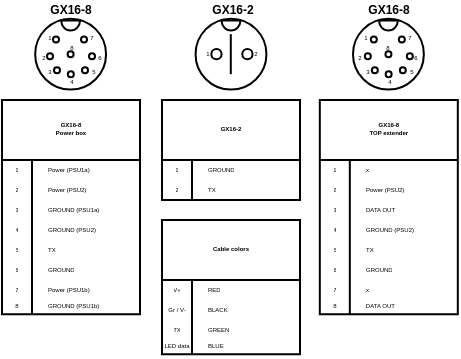 <mxfile version="20.7.4" type="device"><diagram id="WJKdMYklm4ZY4u1drcMd" name="Pagina-1"><mxGraphModel dx="319" dy="186" grid="0" gridSize="10" guides="1" tooltips="1" connect="1" arrows="1" fold="1" page="1" pageScale="1" pageWidth="1169" pageHeight="827" math="0" shadow="0"><root><mxCell id="0"/><mxCell id="1" parent="0"/><mxCell id="GL9WSU-Zhc49t8zvJ9MG-1" value="" style="ellipse;whiteSpace=wrap;html=1;aspect=fixed;" parent="1" vertex="1"><mxGeometry x="26.59" y="39.37" width="35.433" height="35.43" as="geometry"/></mxCell><mxCell id="GL9WSU-Zhc49t8zvJ9MG-2" value="" style="ellipse;whiteSpace=wrap;html=1;aspect=fixed;" parent="1" vertex="1"><mxGeometry x="42.81" y="55.58" width="3" height="3" as="geometry"/></mxCell><mxCell id="GL9WSU-Zhc49t8zvJ9MG-9" value="" style="ellipse;whiteSpace=wrap;html=1;aspect=fixed;" parent="1" vertex="1"><mxGeometry x="35.5" y="48.27" width="3" height="3" as="geometry"/></mxCell><mxCell id="GL9WSU-Zhc49t8zvJ9MG-10" value="" style="ellipse;whiteSpace=wrap;html=1;aspect=fixed;" parent="1" vertex="1"><mxGeometry x="36" y="63.59" width="3" height="3" as="geometry"/></mxCell><mxCell id="GL9WSU-Zhc49t8zvJ9MG-11" value="" style="ellipse;whiteSpace=wrap;html=1;aspect=fixed;" parent="1" vertex="1"><mxGeometry x="32.5" y="56.59" width="3" height="3" as="geometry"/></mxCell><mxCell id="GL9WSU-Zhc49t8zvJ9MG-12" value="" style="ellipse;whiteSpace=wrap;html=1;aspect=fixed;" parent="1" vertex="1"><mxGeometry x="49.5" y="48.27" width="3" height="3" as="geometry"/></mxCell><mxCell id="GL9WSU-Zhc49t8zvJ9MG-13" value="" style="ellipse;whiteSpace=wrap;html=1;aspect=fixed;" parent="1" vertex="1"><mxGeometry x="53.5" y="56.59" width="3" height="3" as="geometry"/></mxCell><mxCell id="GL9WSU-Zhc49t8zvJ9MG-14" value="" style="ellipse;whiteSpace=wrap;html=1;aspect=fixed;" parent="1" vertex="1"><mxGeometry x="50" y="63.59" width="3" height="3" as="geometry"/></mxCell><mxCell id="GL9WSU-Zhc49t8zvJ9MG-15" value="1" style="text;html=1;strokeColor=none;fillColor=none;align=center;verticalAlign=middle;whiteSpace=wrap;rounded=0;fontSize=3;" parent="1" vertex="1"><mxGeometry x="28.5" y="46.27" width="10" height="5" as="geometry"/></mxCell><mxCell id="GL9WSU-Zhc49t8zvJ9MG-16" value="2" style="text;html=1;strokeColor=none;fillColor=none;align=center;verticalAlign=middle;whiteSpace=wrap;rounded=0;fontSize=3;" parent="1" vertex="1"><mxGeometry x="25.5" y="56.59" width="10" height="5" as="geometry"/></mxCell><mxCell id="GL9WSU-Zhc49t8zvJ9MG-17" value="3" style="text;html=1;strokeColor=none;fillColor=none;align=center;verticalAlign=middle;whiteSpace=wrap;rounded=0;fontSize=3;" parent="1" vertex="1"><mxGeometry x="29" y="63.59" width="10" height="5" as="geometry"/></mxCell><mxCell id="GL9WSU-Zhc49t8zvJ9MG-19" value="5" style="text;html=1;strokeColor=none;fillColor=none;align=center;verticalAlign=middle;whiteSpace=wrap;rounded=0;fontSize=3;" parent="1" vertex="1"><mxGeometry x="51" y="63.59" width="10" height="5" as="geometry"/></mxCell><mxCell id="GL9WSU-Zhc49t8zvJ9MG-20" value="6" style="text;html=1;strokeColor=none;fillColor=none;align=center;verticalAlign=middle;whiteSpace=wrap;rounded=0;fontSize=3;" parent="1" vertex="1"><mxGeometry x="53.5" y="56.59" width="10" height="5" as="geometry"/></mxCell><mxCell id="GL9WSU-Zhc49t8zvJ9MG-21" value="7" style="text;html=1;strokeColor=none;fillColor=none;align=center;verticalAlign=middle;whiteSpace=wrap;rounded=0;fontSize=3;" parent="1" vertex="1"><mxGeometry x="50" y="46.27" width="10" height="5" as="geometry"/></mxCell><mxCell id="GL9WSU-Zhc49t8zvJ9MG-22" value="8" style="text;html=1;strokeColor=none;fillColor=none;align=center;verticalAlign=middle;whiteSpace=wrap;rounded=0;fontSize=3;" parent="1" vertex="1"><mxGeometry x="39.5" y="51.59" width="10" height="5" as="geometry"/></mxCell><mxCell id="GL9WSU-Zhc49t8zvJ9MG-26" value="" style="verticalLabelPosition=bottom;verticalAlign=top;html=1;shape=mxgraph.basic.half_circle;fontSize=3;movable=1;resizable=1;rotatable=1;deletable=1;editable=1;connectable=1;fixDash=0;shadow=0;sketch=0;" parent="1" vertex="1"><mxGeometry x="39.6" y="40.27" width="9.41" height="5" as="geometry"/></mxCell><mxCell id="GL9WSU-Zhc49t8zvJ9MG-27" value="" style="ellipse;whiteSpace=wrap;html=1;aspect=fixed;" parent="1" vertex="1"><mxGeometry x="106.78" y="39.37" width="35.433" height="35.43" as="geometry"/></mxCell><mxCell id="GL9WSU-Zhc49t8zvJ9MG-29" value="" style="ellipse;whiteSpace=wrap;html=1;aspect=fixed;" parent="1" vertex="1"><mxGeometry x="114.67" y="54.53" width="5.118" height="5.12" as="geometry"/></mxCell><mxCell id="GL9WSU-Zhc49t8zvJ9MG-34" value="" style="ellipse;whiteSpace=wrap;html=1;aspect=fixed;" parent="1" vertex="1"><mxGeometry x="130.15" y="54.53" width="5.118" height="5.12" as="geometry"/></mxCell><mxCell id="GL9WSU-Zhc49t8zvJ9MG-35" value="1" style="text;html=1;strokeColor=none;fillColor=none;align=center;verticalAlign=middle;whiteSpace=wrap;rounded=0;fontSize=3;" parent="1" vertex="1"><mxGeometry x="107.73" y="54.65" width="10" height="5" as="geometry"/></mxCell><mxCell id="GL9WSU-Zhc49t8zvJ9MG-38" value="2" style="text;html=1;strokeColor=none;fillColor=none;align=center;verticalAlign=middle;whiteSpace=wrap;rounded=0;fontSize=3;" parent="1" vertex="1"><mxGeometry x="132.21" y="54.65" width="10" height="5" as="geometry"/></mxCell><mxCell id="GL9WSU-Zhc49t8zvJ9MG-42" value="" style="verticalLabelPosition=bottom;verticalAlign=top;html=1;shape=mxgraph.basic.half_circle;fontSize=3;movable=1;resizable=1;rotatable=1;deletable=1;editable=1;connectable=1;fixDash=0;shadow=0;sketch=0;" parent="1" vertex="1"><mxGeometry x="119.79" y="40.27" width="9.41" height="5" as="geometry"/></mxCell><mxCell id="GL9WSU-Zhc49t8zvJ9MG-44" value="" style="endArrow=none;html=1;rounded=0;fontSize=3;" parent="1" edge="1"><mxGeometry width="50" height="50" relative="1" as="geometry"><mxPoint x="124.4" y="67.09" as="sourcePoint"/><mxPoint x="124.4" y="47.09" as="targetPoint"/></mxGeometry></mxCell><mxCell id="GL9WSU-Zhc49t8zvJ9MG-59" value="GX16-8&#10;Power box" style="shape=table;startSize=30;container=1;collapsible=0;childLayout=tableLayout;fixedRows=1;rowLines=0;fontStyle=1;shadow=0;sketch=0;strokeColor=#000000;fontSize=3;" parent="1" vertex="1"><mxGeometry x="10" y="80" width="69" height="107.1" as="geometry"/></mxCell><mxCell id="GL9WSU-Zhc49t8zvJ9MG-60" value="" style="shape=tableRow;horizontal=0;startSize=0;swimlaneHead=0;swimlaneBody=0;top=0;left=0;bottom=0;right=0;collapsible=0;dropTarget=0;fillColor=none;points=[[0,0.5],[1,0.5]];portConstraint=eastwest;shadow=0;sketch=0;strokeColor=#000000;fontSize=3;" parent="GL9WSU-Zhc49t8zvJ9MG-59" vertex="1"><mxGeometry y="30" width="69" height="10" as="geometry"/></mxCell><mxCell id="GL9WSU-Zhc49t8zvJ9MG-61" value="1" style="shape=partialRectangle;html=1;whiteSpace=wrap;connectable=0;fillColor=none;top=0;left=0;bottom=0;right=0;overflow=hidden;pointerEvents=1;shadow=0;sketch=0;strokeColor=#000000;fontSize=3;" parent="GL9WSU-Zhc49t8zvJ9MG-60" vertex="1"><mxGeometry width="15" height="10" as="geometry"><mxRectangle width="15" height="10" as="alternateBounds"/></mxGeometry></mxCell><mxCell id="GL9WSU-Zhc49t8zvJ9MG-62" value="Power (PSU1a)" style="shape=partialRectangle;html=1;whiteSpace=wrap;connectable=0;fillColor=none;top=0;left=0;bottom=0;right=0;align=left;spacingLeft=6;overflow=hidden;shadow=0;sketch=0;strokeColor=#000000;fontSize=3;" parent="GL9WSU-Zhc49t8zvJ9MG-60" vertex="1"><mxGeometry x="15" width="54" height="10" as="geometry"><mxRectangle width="54" height="10" as="alternateBounds"/></mxGeometry></mxCell><mxCell id="GL9WSU-Zhc49t8zvJ9MG-63" value="" style="shape=tableRow;horizontal=0;startSize=0;swimlaneHead=0;swimlaneBody=0;top=0;left=0;bottom=0;right=0;collapsible=0;dropTarget=0;fillColor=none;points=[[0,0.5],[1,0.5]];portConstraint=eastwest;shadow=0;sketch=0;strokeColor=#000000;fontSize=3;" parent="GL9WSU-Zhc49t8zvJ9MG-59" vertex="1"><mxGeometry y="40" width="69" height="10" as="geometry"/></mxCell><mxCell id="GL9WSU-Zhc49t8zvJ9MG-64" value="2" style="shape=partialRectangle;html=1;whiteSpace=wrap;connectable=0;fillColor=none;top=0;left=0;bottom=0;right=0;overflow=hidden;shadow=0;sketch=0;strokeColor=#000000;fontSize=3;" parent="GL9WSU-Zhc49t8zvJ9MG-63" vertex="1"><mxGeometry width="15" height="10" as="geometry"><mxRectangle width="15" height="10" as="alternateBounds"/></mxGeometry></mxCell><mxCell id="GL9WSU-Zhc49t8zvJ9MG-65" value="Power&amp;nbsp;(PSU2)" style="shape=partialRectangle;html=1;whiteSpace=wrap;connectable=0;fillColor=none;top=0;left=0;bottom=0;right=0;align=left;spacingLeft=6;overflow=hidden;shadow=0;sketch=0;strokeColor=#000000;fontSize=3;" parent="GL9WSU-Zhc49t8zvJ9MG-63" vertex="1"><mxGeometry x="15" width="54" height="10" as="geometry"><mxRectangle width="54" height="10" as="alternateBounds"/></mxGeometry></mxCell><mxCell id="GL9WSU-Zhc49t8zvJ9MG-66" value="" style="shape=tableRow;horizontal=0;startSize=0;swimlaneHead=0;swimlaneBody=0;top=0;left=0;bottom=0;right=0;collapsible=0;dropTarget=0;fillColor=none;points=[[0,0.5],[1,0.5]];portConstraint=eastwest;shadow=0;sketch=0;strokeColor=#000000;fontSize=3;" parent="GL9WSU-Zhc49t8zvJ9MG-59" vertex="1"><mxGeometry y="50" width="69" height="10" as="geometry"/></mxCell><mxCell id="GL9WSU-Zhc49t8zvJ9MG-67" value="3" style="shape=partialRectangle;html=1;whiteSpace=wrap;connectable=0;fillColor=none;top=0;left=0;bottom=0;right=0;overflow=hidden;shadow=0;sketch=0;strokeColor=#000000;fontSize=3;" parent="GL9WSU-Zhc49t8zvJ9MG-66" vertex="1"><mxGeometry width="15" height="10" as="geometry"><mxRectangle width="15" height="10" as="alternateBounds"/></mxGeometry></mxCell><mxCell id="GL9WSU-Zhc49t8zvJ9MG-68" value="GROUND&amp;nbsp;(PSU1a)" style="shape=partialRectangle;html=1;whiteSpace=wrap;connectable=0;fillColor=none;top=0;left=0;bottom=0;right=0;align=left;spacingLeft=6;overflow=hidden;shadow=0;sketch=0;strokeColor=#000000;fontSize=3;" parent="GL9WSU-Zhc49t8zvJ9MG-66" vertex="1"><mxGeometry x="15" width="54" height="10" as="geometry"><mxRectangle width="54" height="10" as="alternateBounds"/></mxGeometry></mxCell><mxCell id="GL9WSU-Zhc49t8zvJ9MG-90" style="shape=tableRow;horizontal=0;startSize=0;swimlaneHead=0;swimlaneBody=0;top=0;left=0;bottom=0;right=0;collapsible=0;dropTarget=0;fillColor=none;points=[[0,0.5],[1,0.5]];portConstraint=eastwest;shadow=0;sketch=0;strokeColor=#000000;fontSize=3;" parent="GL9WSU-Zhc49t8zvJ9MG-59" vertex="1"><mxGeometry y="60" width="69" height="10" as="geometry"/></mxCell><mxCell id="GL9WSU-Zhc49t8zvJ9MG-91" value="4" style="shape=partialRectangle;html=1;whiteSpace=wrap;connectable=0;fillColor=none;top=0;left=0;bottom=0;right=0;overflow=hidden;shadow=0;sketch=0;strokeColor=#000000;fontSize=3;" parent="GL9WSU-Zhc49t8zvJ9MG-90" vertex="1"><mxGeometry width="15" height="10" as="geometry"><mxRectangle width="15" height="10" as="alternateBounds"/></mxGeometry></mxCell><mxCell id="GL9WSU-Zhc49t8zvJ9MG-92" value="&lt;span style=&quot;&quot;&gt;GROUND&amp;nbsp;(PSU2)&lt;/span&gt;" style="shape=partialRectangle;html=1;whiteSpace=wrap;connectable=0;fillColor=none;top=0;left=0;bottom=0;right=0;align=left;spacingLeft=6;overflow=hidden;shadow=0;sketch=0;strokeColor=#000000;fontSize=3;" parent="GL9WSU-Zhc49t8zvJ9MG-90" vertex="1"><mxGeometry x="15" width="54" height="10" as="geometry"><mxRectangle width="54" height="10" as="alternateBounds"/></mxGeometry></mxCell><mxCell id="GL9WSU-Zhc49t8zvJ9MG-93" style="shape=tableRow;horizontal=0;startSize=0;swimlaneHead=0;swimlaneBody=0;top=0;left=0;bottom=0;right=0;collapsible=0;dropTarget=0;fillColor=none;points=[[0,0.5],[1,0.5]];portConstraint=eastwest;shadow=0;sketch=0;strokeColor=#000000;fontSize=3;" parent="GL9WSU-Zhc49t8zvJ9MG-59" vertex="1"><mxGeometry y="70" width="69" height="10" as="geometry"/></mxCell><mxCell id="GL9WSU-Zhc49t8zvJ9MG-94" value="5" style="shape=partialRectangle;html=1;whiteSpace=wrap;connectable=0;fillColor=none;top=0;left=0;bottom=0;right=0;overflow=hidden;shadow=0;sketch=0;strokeColor=#000000;fontSize=3;" parent="GL9WSU-Zhc49t8zvJ9MG-93" vertex="1"><mxGeometry width="15" height="10" as="geometry"><mxRectangle width="15" height="10" as="alternateBounds"/></mxGeometry></mxCell><mxCell id="GL9WSU-Zhc49t8zvJ9MG-95" value="TX" style="shape=partialRectangle;html=1;whiteSpace=wrap;connectable=0;fillColor=none;top=0;left=0;bottom=0;right=0;align=left;spacingLeft=6;overflow=hidden;shadow=0;sketch=0;strokeColor=#000000;fontSize=3;" parent="GL9WSU-Zhc49t8zvJ9MG-93" vertex="1"><mxGeometry x="15" width="54" height="10" as="geometry"><mxRectangle width="54" height="10" as="alternateBounds"/></mxGeometry></mxCell><mxCell id="GL9WSU-Zhc49t8zvJ9MG-96" style="shape=tableRow;horizontal=0;startSize=0;swimlaneHead=0;swimlaneBody=0;top=0;left=0;bottom=0;right=0;collapsible=0;dropTarget=0;fillColor=none;points=[[0,0.5],[1,0.5]];portConstraint=eastwest;shadow=0;sketch=0;strokeColor=#000000;fontSize=3;" parent="GL9WSU-Zhc49t8zvJ9MG-59" vertex="1"><mxGeometry y="80" width="69" height="10" as="geometry"/></mxCell><mxCell id="GL9WSU-Zhc49t8zvJ9MG-97" value="6" style="shape=partialRectangle;html=1;whiteSpace=wrap;connectable=0;fillColor=none;top=0;left=0;bottom=0;right=0;overflow=hidden;shadow=0;sketch=0;strokeColor=#000000;fontSize=3;" parent="GL9WSU-Zhc49t8zvJ9MG-96" vertex="1"><mxGeometry width="15" height="10" as="geometry"><mxRectangle width="15" height="10" as="alternateBounds"/></mxGeometry></mxCell><mxCell id="GL9WSU-Zhc49t8zvJ9MG-98" value="GROUND" style="shape=partialRectangle;html=1;whiteSpace=wrap;connectable=0;fillColor=none;top=0;left=0;bottom=0;right=0;align=left;spacingLeft=6;overflow=hidden;shadow=0;sketch=0;strokeColor=#000000;fontSize=3;" parent="GL9WSU-Zhc49t8zvJ9MG-96" vertex="1"><mxGeometry x="15" width="54" height="10" as="geometry"><mxRectangle width="54" height="10" as="alternateBounds"/></mxGeometry></mxCell><mxCell id="GL9WSU-Zhc49t8zvJ9MG-99" style="shape=tableRow;horizontal=0;startSize=0;swimlaneHead=0;swimlaneBody=0;top=0;left=0;bottom=0;right=0;collapsible=0;dropTarget=0;fillColor=none;points=[[0,0.5],[1,0.5]];portConstraint=eastwest;shadow=0;sketch=0;strokeColor=#000000;fontSize=3;" parent="GL9WSU-Zhc49t8zvJ9MG-59" vertex="1"><mxGeometry y="90" width="69" height="10" as="geometry"/></mxCell><mxCell id="GL9WSU-Zhc49t8zvJ9MG-100" value="7" style="shape=partialRectangle;html=1;whiteSpace=wrap;connectable=0;fillColor=none;top=0;left=0;bottom=0;right=0;overflow=hidden;shadow=0;sketch=0;strokeColor=#000000;fontSize=3;" parent="GL9WSU-Zhc49t8zvJ9MG-99" vertex="1"><mxGeometry width="15" height="10" as="geometry"><mxRectangle width="15" height="10" as="alternateBounds"/></mxGeometry></mxCell><mxCell id="GL9WSU-Zhc49t8zvJ9MG-101" value="Power (PSU1b)" style="shape=partialRectangle;html=1;whiteSpace=wrap;connectable=0;fillColor=none;top=0;left=0;bottom=0;right=0;align=left;spacingLeft=6;overflow=hidden;shadow=0;sketch=0;strokeColor=#000000;fontSize=3;" parent="GL9WSU-Zhc49t8zvJ9MG-99" vertex="1"><mxGeometry x="15" width="54" height="10" as="geometry"><mxRectangle width="54" height="10" as="alternateBounds"/></mxGeometry></mxCell><mxCell id="lCDIce7aIcI9r0JeW63N-15" value="" style="shape=tableRow;horizontal=0;startSize=0;swimlaneHead=0;swimlaneBody=0;fillColor=none;collapsible=0;dropTarget=0;points=[[0,0.5],[1,0.5]];portConstraint=eastwest;top=0;left=0;right=0;bottom=0;" parent="GL9WSU-Zhc49t8zvJ9MG-59" vertex="1"><mxGeometry y="100" width="69" height="7" as="geometry"/></mxCell><mxCell id="lCDIce7aIcI9r0JeW63N-16" value="8" style="shape=partialRectangle;connectable=0;fillColor=none;top=0;left=0;bottom=0;right=0;fontStyle=0;overflow=hidden;fontSize=3;" parent="lCDIce7aIcI9r0JeW63N-15" vertex="1"><mxGeometry width="15" height="7" as="geometry"><mxRectangle width="15" height="7" as="alternateBounds"/></mxGeometry></mxCell><mxCell id="lCDIce7aIcI9r0JeW63N-17" value="GROUND (PSU1b)" style="shape=partialRectangle;connectable=0;fillColor=none;top=0;left=0;bottom=0;right=0;align=left;spacingLeft=6;fontStyle=0;overflow=hidden;fontSize=3;" parent="lCDIce7aIcI9r0JeW63N-15" vertex="1"><mxGeometry x="15" width="54" height="7" as="geometry"><mxRectangle width="54" height="7" as="alternateBounds"/></mxGeometry></mxCell><mxCell id="GL9WSU-Zhc49t8zvJ9MG-102" value="GX16-2" style="shape=table;startSize=30;container=1;collapsible=0;childLayout=tableLayout;fixedRows=1;rowLines=0;fontStyle=1;shadow=0;sketch=0;strokeColor=#000000;fontSize=3;" parent="1" vertex="1"><mxGeometry x="90" y="80" width="69" height="50" as="geometry"/></mxCell><mxCell id="GL9WSU-Zhc49t8zvJ9MG-121" style="shape=tableRow;horizontal=0;startSize=0;swimlaneHead=0;swimlaneBody=0;top=0;left=0;bottom=0;right=0;collapsible=0;dropTarget=0;fillColor=none;points=[[0,0.5],[1,0.5]];portConstraint=eastwest;shadow=0;sketch=0;strokeColor=#000000;fontSize=3;" parent="GL9WSU-Zhc49t8zvJ9MG-102" vertex="1"><mxGeometry y="30" width="69" height="10" as="geometry"/></mxCell><mxCell id="GL9WSU-Zhc49t8zvJ9MG-122" value="1" style="shape=partialRectangle;html=1;whiteSpace=wrap;connectable=0;fillColor=none;top=0;left=0;bottom=0;right=0;overflow=hidden;shadow=0;sketch=0;strokeColor=#000000;fontSize=3;" parent="GL9WSU-Zhc49t8zvJ9MG-121" vertex="1"><mxGeometry width="15" height="10" as="geometry"><mxRectangle width="15" height="10" as="alternateBounds"/></mxGeometry></mxCell><mxCell id="GL9WSU-Zhc49t8zvJ9MG-123" value="GROUND" style="shape=partialRectangle;html=1;whiteSpace=wrap;connectable=0;fillColor=none;top=0;left=0;bottom=0;right=0;align=left;spacingLeft=6;overflow=hidden;shadow=0;sketch=0;strokeColor=#000000;fontSize=3;" parent="GL9WSU-Zhc49t8zvJ9MG-121" vertex="1"><mxGeometry x="15" width="54" height="10" as="geometry"><mxRectangle width="54" height="10" as="alternateBounds"/></mxGeometry></mxCell><mxCell id="GL9WSU-Zhc49t8zvJ9MG-118" style="shape=tableRow;horizontal=0;startSize=0;swimlaneHead=0;swimlaneBody=0;top=0;left=0;bottom=0;right=0;collapsible=0;dropTarget=0;fillColor=none;points=[[0,0.5],[1,0.5]];portConstraint=eastwest;shadow=0;sketch=0;strokeColor=#000000;fontSize=3;" parent="GL9WSU-Zhc49t8zvJ9MG-102" vertex="1"><mxGeometry y="40" width="69" height="10" as="geometry"/></mxCell><mxCell id="GL9WSU-Zhc49t8zvJ9MG-119" value="2" style="shape=partialRectangle;html=1;whiteSpace=wrap;connectable=0;fillColor=none;top=0;left=0;bottom=0;right=0;overflow=hidden;shadow=0;sketch=0;strokeColor=#000000;fontSize=3;" parent="GL9WSU-Zhc49t8zvJ9MG-118" vertex="1"><mxGeometry width="15" height="10" as="geometry"><mxRectangle width="15" height="10" as="alternateBounds"/></mxGeometry></mxCell><mxCell id="GL9WSU-Zhc49t8zvJ9MG-120" value="TX" style="shape=partialRectangle;html=1;whiteSpace=wrap;connectable=0;fillColor=none;top=0;left=0;bottom=0;right=0;align=left;spacingLeft=6;overflow=hidden;shadow=0;sketch=0;strokeColor=#000000;fontSize=3;" parent="GL9WSU-Zhc49t8zvJ9MG-118" vertex="1"><mxGeometry x="15" width="54" height="10" as="geometry"><mxRectangle width="54" height="10" as="alternateBounds"/></mxGeometry></mxCell><mxCell id="GL9WSU-Zhc49t8zvJ9MG-124" value="GX16-8" style="text;strokeColor=none;fillColor=none;html=1;fontSize=6;fontStyle=1;verticalAlign=middle;align=center;shadow=0;sketch=0;" parent="1" vertex="1"><mxGeometry x="31.16" y="30.01" width="26.28" height="9.36" as="geometry"/></mxCell><mxCell id="GL9WSU-Zhc49t8zvJ9MG-147" value="GX16-2" style="text;strokeColor=none;fillColor=none;html=1;fontSize=6;fontStyle=1;verticalAlign=middle;align=center;shadow=0;sketch=0;" parent="1" vertex="1"><mxGeometry x="111.36" y="30.01" width="26.28" height="9.36" as="geometry"/></mxCell><mxCell id="lCDIce7aIcI9r0JeW63N-1" value="" style="ellipse;whiteSpace=wrap;html=1;aspect=fixed;" parent="1" vertex="1"><mxGeometry x="42.91" y="65.59" width="3" height="3" as="geometry"/></mxCell><mxCell id="lCDIce7aIcI9r0JeW63N-2" value="4" style="text;html=1;strokeColor=none;fillColor=none;align=center;verticalAlign=middle;whiteSpace=wrap;rounded=0;fontSize=3;" parent="1" vertex="1"><mxGeometry x="40" y="68.59" width="10" height="5" as="geometry"/></mxCell><mxCell id="lCDIce7aIcI9r0JeW63N-31" value="Cable colors" style="shape=table;startSize=30;container=1;collapsible=0;childLayout=tableLayout;fixedRows=1;rowLines=0;fontStyle=1;shadow=0;sketch=0;strokeColor=#000000;fontSize=3;" parent="1" vertex="1"><mxGeometry x="90" y="140" width="69" height="67.1" as="geometry"/></mxCell><mxCell id="lCDIce7aIcI9r0JeW63N-32" value="" style="shape=tableRow;horizontal=0;startSize=0;swimlaneHead=0;swimlaneBody=0;top=0;left=0;bottom=0;right=0;collapsible=0;dropTarget=0;fillColor=none;points=[[0,0.5],[1,0.5]];portConstraint=eastwest;shadow=0;sketch=0;strokeColor=#000000;fontSize=3;" parent="lCDIce7aIcI9r0JeW63N-31" vertex="1"><mxGeometry y="30" width="69" height="10" as="geometry"/></mxCell><mxCell id="lCDIce7aIcI9r0JeW63N-33" value="V+" style="shape=partialRectangle;html=1;whiteSpace=wrap;connectable=0;fillColor=none;top=0;left=0;bottom=0;right=0;overflow=hidden;pointerEvents=1;shadow=0;sketch=0;strokeColor=#000000;fontSize=3;" parent="lCDIce7aIcI9r0JeW63N-32" vertex="1"><mxGeometry width="15" height="10" as="geometry"><mxRectangle width="15" height="10" as="alternateBounds"/></mxGeometry></mxCell><mxCell id="lCDIce7aIcI9r0JeW63N-34" value="RED" style="shape=partialRectangle;html=1;whiteSpace=wrap;connectable=0;fillColor=none;top=0;left=0;bottom=0;right=0;align=left;spacingLeft=6;overflow=hidden;shadow=0;sketch=0;strokeColor=#000000;fontSize=3;" parent="lCDIce7aIcI9r0JeW63N-32" vertex="1"><mxGeometry x="15" width="54" height="10" as="geometry"><mxRectangle width="54" height="10" as="alternateBounds"/></mxGeometry></mxCell><mxCell id="lCDIce7aIcI9r0JeW63N-35" value="" style="shape=tableRow;horizontal=0;startSize=0;swimlaneHead=0;swimlaneBody=0;top=0;left=0;bottom=0;right=0;collapsible=0;dropTarget=0;fillColor=none;points=[[0,0.5],[1,0.5]];portConstraint=eastwest;shadow=0;sketch=0;strokeColor=#000000;fontSize=3;" parent="lCDIce7aIcI9r0JeW63N-31" vertex="1"><mxGeometry y="40" width="69" height="10" as="geometry"/></mxCell><mxCell id="lCDIce7aIcI9r0JeW63N-36" value="Gr / V-" style="shape=partialRectangle;html=1;whiteSpace=wrap;connectable=0;fillColor=none;top=0;left=0;bottom=0;right=0;overflow=hidden;shadow=0;sketch=0;strokeColor=#000000;fontSize=3;" parent="lCDIce7aIcI9r0JeW63N-35" vertex="1"><mxGeometry width="15" height="10" as="geometry"><mxRectangle width="15" height="10" as="alternateBounds"/></mxGeometry></mxCell><mxCell id="lCDIce7aIcI9r0JeW63N-37" value="BLACK" style="shape=partialRectangle;html=1;whiteSpace=wrap;connectable=0;fillColor=none;top=0;left=0;bottom=0;right=0;align=left;spacingLeft=6;overflow=hidden;shadow=0;sketch=0;strokeColor=#000000;fontSize=3;" parent="lCDIce7aIcI9r0JeW63N-35" vertex="1"><mxGeometry x="15" width="54" height="10" as="geometry"><mxRectangle width="54" height="10" as="alternateBounds"/></mxGeometry></mxCell><mxCell id="lCDIce7aIcI9r0JeW63N-38" value="" style="shape=tableRow;horizontal=0;startSize=0;swimlaneHead=0;swimlaneBody=0;top=0;left=0;bottom=0;right=0;collapsible=0;dropTarget=0;fillColor=none;points=[[0,0.5],[1,0.5]];portConstraint=eastwest;shadow=0;sketch=0;strokeColor=#000000;fontSize=3;" parent="lCDIce7aIcI9r0JeW63N-31" vertex="1"><mxGeometry y="50" width="69" height="10" as="geometry"/></mxCell><mxCell id="lCDIce7aIcI9r0JeW63N-39" value="TX" style="shape=partialRectangle;html=1;whiteSpace=wrap;connectable=0;fillColor=none;top=0;left=0;bottom=0;right=0;overflow=hidden;shadow=0;sketch=0;strokeColor=#000000;fontSize=3;" parent="lCDIce7aIcI9r0JeW63N-38" vertex="1"><mxGeometry width="15" height="10" as="geometry"><mxRectangle width="15" height="10" as="alternateBounds"/></mxGeometry></mxCell><mxCell id="lCDIce7aIcI9r0JeW63N-40" value="GREEN" style="shape=partialRectangle;html=1;whiteSpace=wrap;connectable=0;fillColor=none;top=0;left=0;bottom=0;right=0;align=left;spacingLeft=6;overflow=hidden;shadow=0;sketch=0;strokeColor=#000000;fontSize=3;" parent="lCDIce7aIcI9r0JeW63N-38" vertex="1"><mxGeometry x="15" width="54" height="10" as="geometry"><mxRectangle width="54" height="10" as="alternateBounds"/></mxGeometry></mxCell><mxCell id="lCDIce7aIcI9r0JeW63N-53" value="" style="shape=tableRow;horizontal=0;startSize=0;swimlaneHead=0;swimlaneBody=0;fillColor=none;collapsible=0;dropTarget=0;points=[[0,0.5],[1,0.5]];portConstraint=eastwest;top=0;left=0;right=0;bottom=0;" parent="lCDIce7aIcI9r0JeW63N-31" vertex="1"><mxGeometry y="60" width="69" height="7" as="geometry"/></mxCell><mxCell id="lCDIce7aIcI9r0JeW63N-54" value="LED data" style="shape=partialRectangle;connectable=0;fillColor=none;top=0;left=0;bottom=0;right=0;fontStyle=0;overflow=hidden;fontSize=3;" parent="lCDIce7aIcI9r0JeW63N-53" vertex="1"><mxGeometry width="15" height="7" as="geometry"><mxRectangle width="15" height="7" as="alternateBounds"/></mxGeometry></mxCell><mxCell id="lCDIce7aIcI9r0JeW63N-55" value="BLUE" style="shape=partialRectangle;connectable=0;fillColor=none;top=0;left=0;bottom=0;right=0;align=left;spacingLeft=6;fontStyle=0;overflow=hidden;fontSize=3;" parent="lCDIce7aIcI9r0JeW63N-53" vertex="1"><mxGeometry x="15" width="54" height="7" as="geometry"><mxRectangle width="54" height="7" as="alternateBounds"/></mxGeometry></mxCell><mxCell id="lCDIce7aIcI9r0JeW63N-62" value="" style="ellipse;whiteSpace=wrap;html=1;aspect=fixed;" parent="1" vertex="1"><mxGeometry x="185.5" y="39.37" width="35.433" height="35.43" as="geometry"/></mxCell><mxCell id="lCDIce7aIcI9r0JeW63N-63" value="" style="ellipse;whiteSpace=wrap;html=1;aspect=fixed;" parent="1" vertex="1"><mxGeometry x="201.72" y="55.58" width="3" height="3" as="geometry"/></mxCell><mxCell id="lCDIce7aIcI9r0JeW63N-64" value="" style="ellipse;whiteSpace=wrap;html=1;aspect=fixed;" parent="1" vertex="1"><mxGeometry x="194.41" y="48.27" width="3" height="3" as="geometry"/></mxCell><mxCell id="lCDIce7aIcI9r0JeW63N-65" value="" style="ellipse;whiteSpace=wrap;html=1;aspect=fixed;" parent="1" vertex="1"><mxGeometry x="194.91" y="63.59" width="3" height="3" as="geometry"/></mxCell><mxCell id="lCDIce7aIcI9r0JeW63N-66" value="" style="ellipse;whiteSpace=wrap;html=1;aspect=fixed;" parent="1" vertex="1"><mxGeometry x="191.41" y="56.59" width="3" height="3" as="geometry"/></mxCell><mxCell id="lCDIce7aIcI9r0JeW63N-67" value="" style="ellipse;whiteSpace=wrap;html=1;aspect=fixed;" parent="1" vertex="1"><mxGeometry x="208.41" y="48.27" width="3" height="3" as="geometry"/></mxCell><mxCell id="lCDIce7aIcI9r0JeW63N-68" value="" style="ellipse;whiteSpace=wrap;html=1;aspect=fixed;" parent="1" vertex="1"><mxGeometry x="212.41" y="56.59" width="3" height="3" as="geometry"/></mxCell><mxCell id="lCDIce7aIcI9r0JeW63N-69" value="" style="ellipse;whiteSpace=wrap;html=1;aspect=fixed;" parent="1" vertex="1"><mxGeometry x="208.91" y="63.59" width="3" height="3" as="geometry"/></mxCell><mxCell id="lCDIce7aIcI9r0JeW63N-70" value="1" style="text;html=1;strokeColor=none;fillColor=none;align=center;verticalAlign=middle;whiteSpace=wrap;rounded=0;fontSize=3;" parent="1" vertex="1"><mxGeometry x="187.41" y="46.27" width="10" height="5" as="geometry"/></mxCell><mxCell id="lCDIce7aIcI9r0JeW63N-71" value="2" style="text;html=1;strokeColor=none;fillColor=none;align=center;verticalAlign=middle;whiteSpace=wrap;rounded=0;fontSize=3;" parent="1" vertex="1"><mxGeometry x="184.41" y="56.59" width="10" height="5" as="geometry"/></mxCell><mxCell id="lCDIce7aIcI9r0JeW63N-72" value="3" style="text;html=1;strokeColor=none;fillColor=none;align=center;verticalAlign=middle;whiteSpace=wrap;rounded=0;fontSize=3;" parent="1" vertex="1"><mxGeometry x="187.91" y="63.59" width="10" height="5" as="geometry"/></mxCell><mxCell id="lCDIce7aIcI9r0JeW63N-73" value="5" style="text;html=1;strokeColor=none;fillColor=none;align=center;verticalAlign=middle;whiteSpace=wrap;rounded=0;fontSize=3;" parent="1" vertex="1"><mxGeometry x="209.91" y="63.59" width="10" height="5" as="geometry"/></mxCell><mxCell id="lCDIce7aIcI9r0JeW63N-74" value="6" style="text;html=1;strokeColor=none;fillColor=none;align=center;verticalAlign=middle;whiteSpace=wrap;rounded=0;fontSize=3;" parent="1" vertex="1"><mxGeometry x="212.41" y="56.59" width="10" height="5" as="geometry"/></mxCell><mxCell id="lCDIce7aIcI9r0JeW63N-75" value="7" style="text;html=1;strokeColor=none;fillColor=none;align=center;verticalAlign=middle;whiteSpace=wrap;rounded=0;fontSize=3;" parent="1" vertex="1"><mxGeometry x="208.91" y="46.27" width="10" height="5" as="geometry"/></mxCell><mxCell id="lCDIce7aIcI9r0JeW63N-76" value="8" style="text;html=1;strokeColor=none;fillColor=none;align=center;verticalAlign=middle;whiteSpace=wrap;rounded=0;fontSize=3;" parent="1" vertex="1"><mxGeometry x="198.41" y="51.59" width="10" height="5" as="geometry"/></mxCell><mxCell id="lCDIce7aIcI9r0JeW63N-77" value="" style="verticalLabelPosition=bottom;verticalAlign=top;html=1;shape=mxgraph.basic.half_circle;fontSize=3;movable=1;resizable=1;rotatable=1;deletable=1;editable=1;connectable=1;fixDash=0;shadow=0;sketch=0;" parent="1" vertex="1"><mxGeometry x="198.51" y="40.27" width="9.41" height="5" as="geometry"/></mxCell><mxCell id="lCDIce7aIcI9r0JeW63N-78" value="GX16-8&#10;TOP extender" style="shape=table;startSize=30;container=1;collapsible=0;childLayout=tableLayout;fixedRows=1;rowLines=0;fontStyle=1;shadow=0;sketch=0;strokeColor=#000000;fontSize=3;" parent="1" vertex="1"><mxGeometry x="168.91" y="80" width="69" height="107.1" as="geometry"/></mxCell><mxCell id="lCDIce7aIcI9r0JeW63N-79" value="" style="shape=tableRow;horizontal=0;startSize=0;swimlaneHead=0;swimlaneBody=0;top=0;left=0;bottom=0;right=0;collapsible=0;dropTarget=0;fillColor=none;points=[[0,0.5],[1,0.5]];portConstraint=eastwest;shadow=0;sketch=0;strokeColor=#000000;fontSize=3;" parent="lCDIce7aIcI9r0JeW63N-78" vertex="1"><mxGeometry y="30" width="69" height="10" as="geometry"/></mxCell><mxCell id="lCDIce7aIcI9r0JeW63N-80" value="1" style="shape=partialRectangle;html=1;whiteSpace=wrap;connectable=0;fillColor=none;top=0;left=0;bottom=0;right=0;overflow=hidden;pointerEvents=1;shadow=0;sketch=0;strokeColor=#000000;fontSize=3;" parent="lCDIce7aIcI9r0JeW63N-79" vertex="1"><mxGeometry width="15" height="10" as="geometry"><mxRectangle width="15" height="10" as="alternateBounds"/></mxGeometry></mxCell><mxCell id="lCDIce7aIcI9r0JeW63N-81" value="x" style="shape=partialRectangle;html=1;whiteSpace=wrap;connectable=0;fillColor=none;top=0;left=0;bottom=0;right=0;align=left;spacingLeft=6;overflow=hidden;shadow=0;sketch=0;strokeColor=#000000;fontSize=3;" parent="lCDIce7aIcI9r0JeW63N-79" vertex="1"><mxGeometry x="15" width="54" height="10" as="geometry"><mxRectangle width="54" height="10" as="alternateBounds"/></mxGeometry></mxCell><mxCell id="lCDIce7aIcI9r0JeW63N-82" value="" style="shape=tableRow;horizontal=0;startSize=0;swimlaneHead=0;swimlaneBody=0;top=0;left=0;bottom=0;right=0;collapsible=0;dropTarget=0;fillColor=none;points=[[0,0.5],[1,0.5]];portConstraint=eastwest;shadow=0;sketch=0;strokeColor=#000000;fontSize=3;" parent="lCDIce7aIcI9r0JeW63N-78" vertex="1"><mxGeometry y="40" width="69" height="10" as="geometry"/></mxCell><mxCell id="lCDIce7aIcI9r0JeW63N-83" value="2" style="shape=partialRectangle;html=1;whiteSpace=wrap;connectable=0;fillColor=none;top=0;left=0;bottom=0;right=0;overflow=hidden;shadow=0;sketch=0;strokeColor=#000000;fontSize=3;" parent="lCDIce7aIcI9r0JeW63N-82" vertex="1"><mxGeometry width="15" height="10" as="geometry"><mxRectangle width="15" height="10" as="alternateBounds"/></mxGeometry></mxCell><mxCell id="lCDIce7aIcI9r0JeW63N-84" value="Power&amp;nbsp;(PSU2)" style="shape=partialRectangle;html=1;whiteSpace=wrap;connectable=0;fillColor=none;top=0;left=0;bottom=0;right=0;align=left;spacingLeft=6;overflow=hidden;shadow=0;sketch=0;strokeColor=#000000;fontSize=3;" parent="lCDIce7aIcI9r0JeW63N-82" vertex="1"><mxGeometry x="15" width="54" height="10" as="geometry"><mxRectangle width="54" height="10" as="alternateBounds"/></mxGeometry></mxCell><mxCell id="lCDIce7aIcI9r0JeW63N-85" value="" style="shape=tableRow;horizontal=0;startSize=0;swimlaneHead=0;swimlaneBody=0;top=0;left=0;bottom=0;right=0;collapsible=0;dropTarget=0;fillColor=none;points=[[0,0.5],[1,0.5]];portConstraint=eastwest;shadow=0;sketch=0;strokeColor=#000000;fontSize=3;" parent="lCDIce7aIcI9r0JeW63N-78" vertex="1"><mxGeometry y="50" width="69" height="10" as="geometry"/></mxCell><mxCell id="lCDIce7aIcI9r0JeW63N-86" value="3" style="shape=partialRectangle;html=1;whiteSpace=wrap;connectable=0;fillColor=none;top=0;left=0;bottom=0;right=0;overflow=hidden;shadow=0;sketch=0;strokeColor=#000000;fontSize=3;" parent="lCDIce7aIcI9r0JeW63N-85" vertex="1"><mxGeometry width="15" height="10" as="geometry"><mxRectangle width="15" height="10" as="alternateBounds"/></mxGeometry></mxCell><mxCell id="lCDIce7aIcI9r0JeW63N-87" value="DATA OUT" style="shape=partialRectangle;html=1;whiteSpace=wrap;connectable=0;fillColor=none;top=0;left=0;bottom=0;right=0;align=left;spacingLeft=6;overflow=hidden;shadow=0;sketch=0;strokeColor=#000000;fontSize=3;" parent="lCDIce7aIcI9r0JeW63N-85" vertex="1"><mxGeometry x="15" width="54" height="10" as="geometry"><mxRectangle width="54" height="10" as="alternateBounds"/></mxGeometry></mxCell><mxCell id="lCDIce7aIcI9r0JeW63N-88" style="shape=tableRow;horizontal=0;startSize=0;swimlaneHead=0;swimlaneBody=0;top=0;left=0;bottom=0;right=0;collapsible=0;dropTarget=0;fillColor=none;points=[[0,0.5],[1,0.5]];portConstraint=eastwest;shadow=0;sketch=0;strokeColor=#000000;fontSize=3;" parent="lCDIce7aIcI9r0JeW63N-78" vertex="1"><mxGeometry y="60" width="69" height="10" as="geometry"/></mxCell><mxCell id="lCDIce7aIcI9r0JeW63N-89" value="4" style="shape=partialRectangle;html=1;whiteSpace=wrap;connectable=0;fillColor=none;top=0;left=0;bottom=0;right=0;overflow=hidden;shadow=0;sketch=0;strokeColor=#000000;fontSize=3;" parent="lCDIce7aIcI9r0JeW63N-88" vertex="1"><mxGeometry width="15" height="10" as="geometry"><mxRectangle width="15" height="10" as="alternateBounds"/></mxGeometry></mxCell><mxCell id="lCDIce7aIcI9r0JeW63N-90" value="GROUND&amp;nbsp;(PSU2)" style="shape=partialRectangle;html=1;whiteSpace=wrap;connectable=0;fillColor=none;top=0;left=0;bottom=0;right=0;align=left;spacingLeft=6;overflow=hidden;shadow=0;sketch=0;strokeColor=#000000;fontSize=3;" parent="lCDIce7aIcI9r0JeW63N-88" vertex="1"><mxGeometry x="15" width="54" height="10" as="geometry"><mxRectangle width="54" height="10" as="alternateBounds"/></mxGeometry></mxCell><mxCell id="lCDIce7aIcI9r0JeW63N-91" style="shape=tableRow;horizontal=0;startSize=0;swimlaneHead=0;swimlaneBody=0;top=0;left=0;bottom=0;right=0;collapsible=0;dropTarget=0;fillColor=none;points=[[0,0.5],[1,0.5]];portConstraint=eastwest;shadow=0;sketch=0;strokeColor=#000000;fontSize=3;" parent="lCDIce7aIcI9r0JeW63N-78" vertex="1"><mxGeometry y="70" width="69" height="10" as="geometry"/></mxCell><mxCell id="lCDIce7aIcI9r0JeW63N-92" value="5" style="shape=partialRectangle;html=1;whiteSpace=wrap;connectable=0;fillColor=none;top=0;left=0;bottom=0;right=0;overflow=hidden;shadow=0;sketch=0;strokeColor=#000000;fontSize=3;" parent="lCDIce7aIcI9r0JeW63N-91" vertex="1"><mxGeometry width="15" height="10" as="geometry"><mxRectangle width="15" height="10" as="alternateBounds"/></mxGeometry></mxCell><mxCell id="lCDIce7aIcI9r0JeW63N-93" value="TX" style="shape=partialRectangle;html=1;whiteSpace=wrap;connectable=0;fillColor=none;top=0;left=0;bottom=0;right=0;align=left;spacingLeft=6;overflow=hidden;shadow=0;sketch=0;strokeColor=#000000;fontSize=3;" parent="lCDIce7aIcI9r0JeW63N-91" vertex="1"><mxGeometry x="15" width="54" height="10" as="geometry"><mxRectangle width="54" height="10" as="alternateBounds"/></mxGeometry></mxCell><mxCell id="lCDIce7aIcI9r0JeW63N-94" style="shape=tableRow;horizontal=0;startSize=0;swimlaneHead=0;swimlaneBody=0;top=0;left=0;bottom=0;right=0;collapsible=0;dropTarget=0;fillColor=none;points=[[0,0.5],[1,0.5]];portConstraint=eastwest;shadow=0;sketch=0;strokeColor=#000000;fontSize=3;" parent="lCDIce7aIcI9r0JeW63N-78" vertex="1"><mxGeometry y="80" width="69" height="10" as="geometry"/></mxCell><mxCell id="lCDIce7aIcI9r0JeW63N-95" value="6" style="shape=partialRectangle;html=1;whiteSpace=wrap;connectable=0;fillColor=none;top=0;left=0;bottom=0;right=0;overflow=hidden;shadow=0;sketch=0;strokeColor=#000000;fontSize=3;" parent="lCDIce7aIcI9r0JeW63N-94" vertex="1"><mxGeometry width="15" height="10" as="geometry"><mxRectangle width="15" height="10" as="alternateBounds"/></mxGeometry></mxCell><mxCell id="lCDIce7aIcI9r0JeW63N-96" value="GROUND" style="shape=partialRectangle;html=1;whiteSpace=wrap;connectable=0;fillColor=none;top=0;left=0;bottom=0;right=0;align=left;spacingLeft=6;overflow=hidden;shadow=0;sketch=0;strokeColor=#000000;fontSize=3;" parent="lCDIce7aIcI9r0JeW63N-94" vertex="1"><mxGeometry x="15" width="54" height="10" as="geometry"><mxRectangle width="54" height="10" as="alternateBounds"/></mxGeometry></mxCell><mxCell id="lCDIce7aIcI9r0JeW63N-97" style="shape=tableRow;horizontal=0;startSize=0;swimlaneHead=0;swimlaneBody=0;top=0;left=0;bottom=0;right=0;collapsible=0;dropTarget=0;fillColor=none;points=[[0,0.5],[1,0.5]];portConstraint=eastwest;shadow=0;sketch=0;strokeColor=#000000;fontSize=3;" parent="lCDIce7aIcI9r0JeW63N-78" vertex="1"><mxGeometry y="90" width="69" height="10" as="geometry"/></mxCell><mxCell id="lCDIce7aIcI9r0JeW63N-98" value="7" style="shape=partialRectangle;html=1;whiteSpace=wrap;connectable=0;fillColor=none;top=0;left=0;bottom=0;right=0;overflow=hidden;shadow=0;sketch=0;strokeColor=#000000;fontSize=3;" parent="lCDIce7aIcI9r0JeW63N-97" vertex="1"><mxGeometry width="15" height="10" as="geometry"><mxRectangle width="15" height="10" as="alternateBounds"/></mxGeometry></mxCell><mxCell id="lCDIce7aIcI9r0JeW63N-99" value="x" style="shape=partialRectangle;html=1;whiteSpace=wrap;connectable=0;fillColor=none;top=0;left=0;bottom=0;right=0;align=left;spacingLeft=6;overflow=hidden;shadow=0;sketch=0;strokeColor=#000000;fontSize=3;" parent="lCDIce7aIcI9r0JeW63N-97" vertex="1"><mxGeometry x="15" width="54" height="10" as="geometry"><mxRectangle width="54" height="10" as="alternateBounds"/></mxGeometry></mxCell><mxCell id="lCDIce7aIcI9r0JeW63N-100" value="" style="shape=tableRow;horizontal=0;startSize=0;swimlaneHead=0;swimlaneBody=0;fillColor=none;collapsible=0;dropTarget=0;points=[[0,0.5],[1,0.5]];portConstraint=eastwest;top=0;left=0;right=0;bottom=0;" parent="lCDIce7aIcI9r0JeW63N-78" vertex="1"><mxGeometry y="100" width="69" height="7" as="geometry"/></mxCell><mxCell id="lCDIce7aIcI9r0JeW63N-101" value="8" style="shape=partialRectangle;connectable=0;fillColor=none;top=0;left=0;bottom=0;right=0;fontStyle=0;overflow=hidden;fontSize=3;" parent="lCDIce7aIcI9r0JeW63N-100" vertex="1"><mxGeometry width="15" height="7" as="geometry"><mxRectangle width="15" height="7" as="alternateBounds"/></mxGeometry></mxCell><mxCell id="lCDIce7aIcI9r0JeW63N-102" value="DATA OUT" style="shape=partialRectangle;connectable=0;fillColor=none;top=0;left=0;bottom=0;right=0;align=left;spacingLeft=6;fontStyle=0;overflow=hidden;fontSize=3;" parent="lCDIce7aIcI9r0JeW63N-100" vertex="1"><mxGeometry x="15" width="54" height="7" as="geometry"><mxRectangle width="54" height="7" as="alternateBounds"/></mxGeometry></mxCell><mxCell id="lCDIce7aIcI9r0JeW63N-103" value="GX16-8" style="text;strokeColor=none;fillColor=none;html=1;fontSize=6;fontStyle=1;verticalAlign=middle;align=center;shadow=0;sketch=0;" parent="1" vertex="1"><mxGeometry x="190.07" y="30.01" width="26.28" height="9.36" as="geometry"/></mxCell><mxCell id="lCDIce7aIcI9r0JeW63N-104" value="" style="ellipse;whiteSpace=wrap;html=1;aspect=fixed;" parent="1" vertex="1"><mxGeometry x="201.82" y="65.59" width="3" height="3" as="geometry"/></mxCell><mxCell id="lCDIce7aIcI9r0JeW63N-105" value="4" style="text;html=1;strokeColor=none;fillColor=none;align=center;verticalAlign=middle;whiteSpace=wrap;rounded=0;fontSize=3;" parent="1" vertex="1"><mxGeometry x="198.91" y="68.59" width="10" height="5" as="geometry"/></mxCell></root></mxGraphModel></diagram></mxfile>